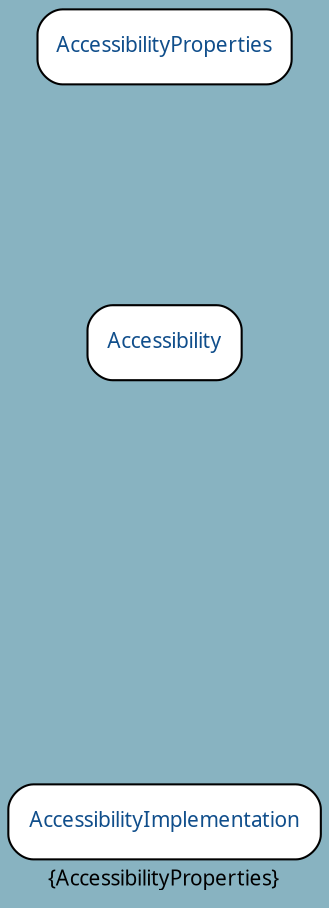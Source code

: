 digraph uml {
	graph [label="Package: flash.accessibility Inheritance", ratio=compress, rankdir=LR, size="24,12", overlap=false, fontname=Sans, fontsize=10, bgcolor="#88B3C1", fontcolor=black];
	node [label="\N", fontname=Sans, fontsize=8, shape=record, color=black, fontcolor=black];
	edge [fontname=Sans, fontsize=8, minlen=3, color=black, fontcolor=black];
	graph [label="{AccessibilityProperties}",
		lp="75,10",
		bb="0,0,150,429"];
	"flash.accessibility.AccessibilityImplementation" [label="{AccessibilityImplementation}", fontsize=10, fontcolor="#104E8B", style="rounded,filled", fillcolor=white, URL="../types/flash/accessibility/AccessibilityImplementation.html", tooltip=AccessibilityImplementation, portPos=e, pos="75,39", rects="0,21,150,57", width="2.08", height="0.50"];
	"flash.accessibility.Accessibility" [label="{Accessibility}", fontsize=10, fontcolor="#104E8B", style="rounded,filled", fillcolor=white, URL="../types/flash/accessibility/Accessibility.html", tooltip=Accessibility, portPos=e, pos="75,269", rects="38,251,112,287", width="1.03", height="0.50"];
	"flash.accessibility.AccessibilityProperties" [label="{AccessibilityProperties}", fontsize=10, fontcolor="#104E8B", style="rounded,filled", fillcolor=white, URL="../types/flash/accessibility/AccessibilityProperties.html", tooltip=AccessibilityProperties, portPos=e, pos="75,411", rects="14,393,137,429", width="1.69", height="0.50"];
}
